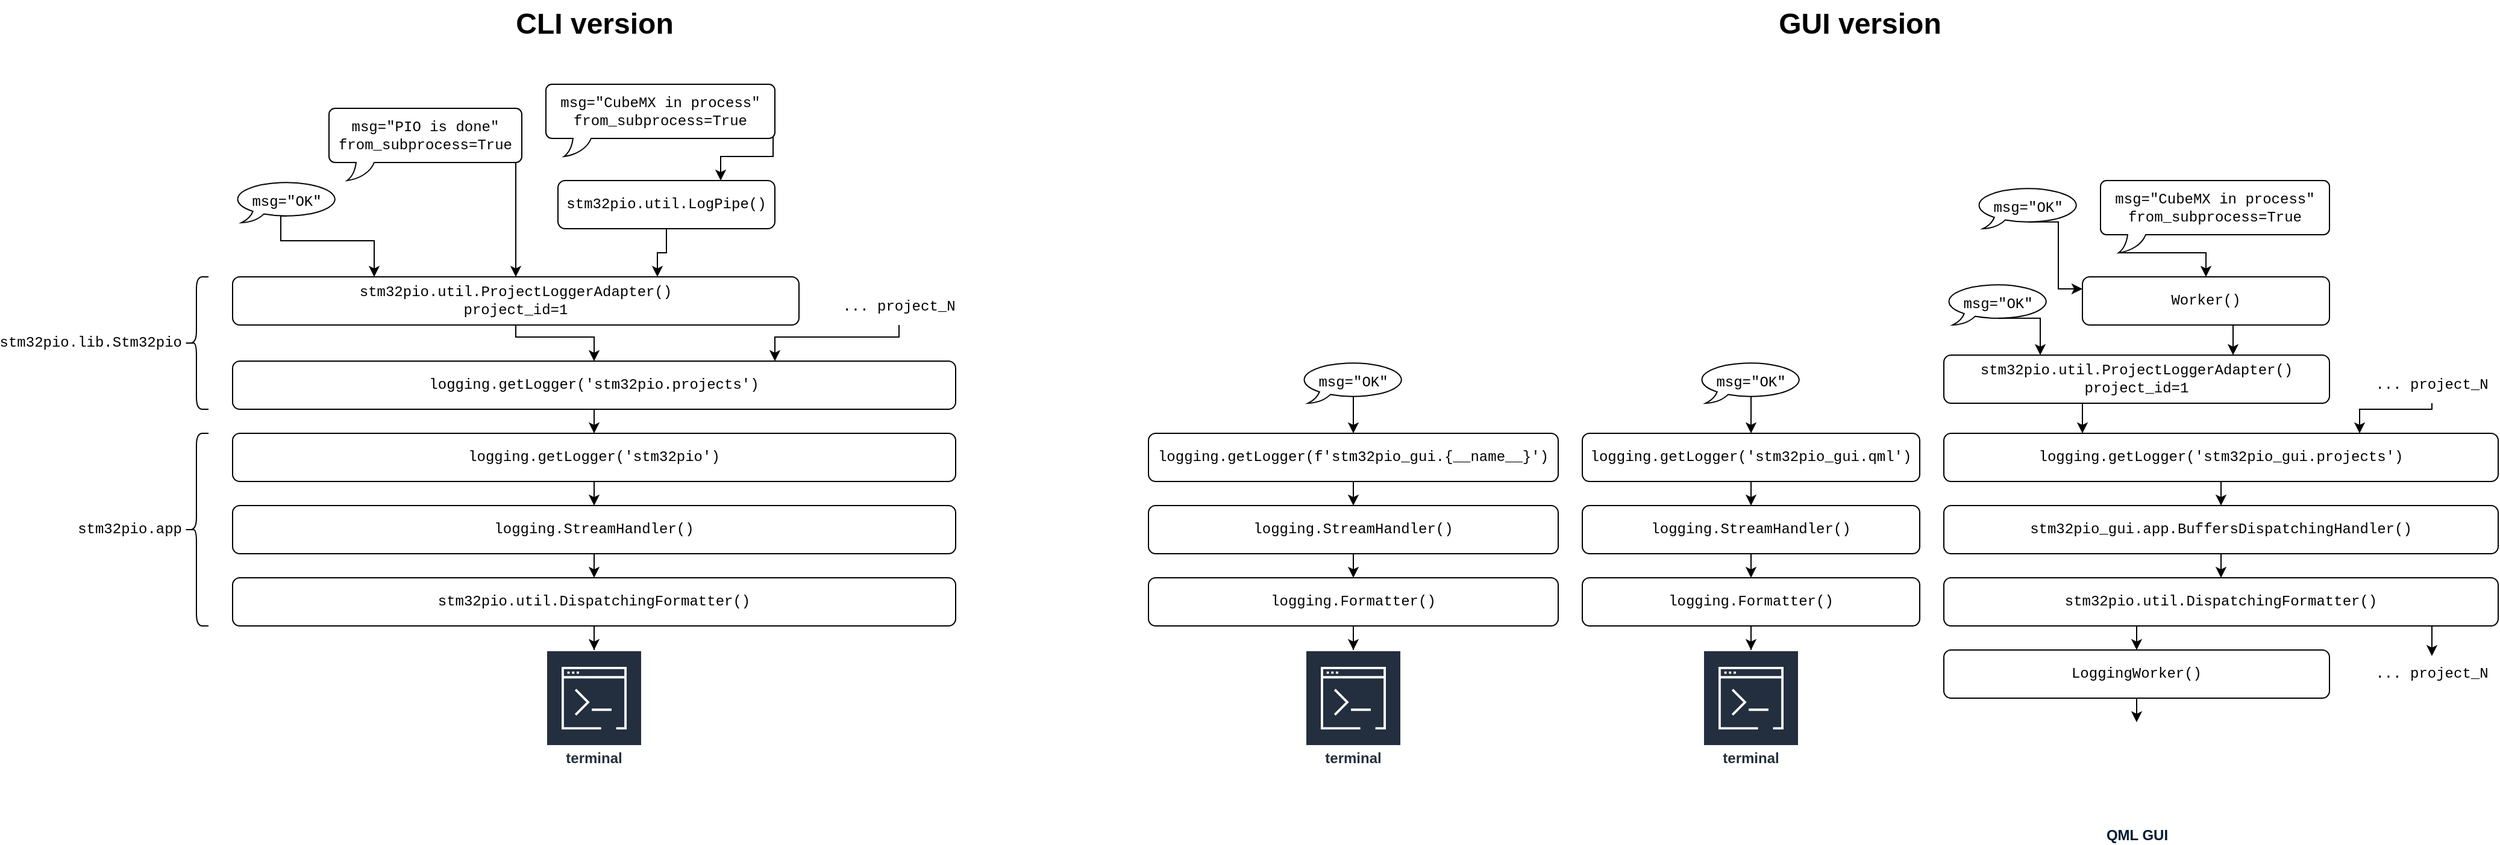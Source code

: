 <mxfile version="13.0.1" type="device"><diagram id="lKRTrCdrkXKAPuY9JuVQ" name="Page-1"><mxGraphModel dx="3192" dy="2767" grid="1" gridSize="10" guides="1" tooltips="1" connect="1" arrows="1" fold="1" page="1" pageScale="1" pageWidth="827" pageHeight="1169" math="0" shadow="0"><root><mxCell id="0"/><mxCell id="1" parent="0"/><mxCell id="uhL9RPPbgG9qmKqyArm9-20" style="edgeStyle=orthogonalEdgeStyle;rounded=0;orthogonalLoop=1;jettySize=auto;html=1;exitX=0.5;exitY=1;exitDx=0;exitDy=0;fontFamily=Courier New;" edge="1" parent="1" source="9kwXDk7FYOUB-aD_WriF-20" target="9kwXDk7FYOUB-aD_WriF-21"><mxGeometry relative="1" as="geometry"/></mxCell><mxCell id="9kwXDk7FYOUB-aD_WriF-21" value="terminal" style="outlineConnect=0;fontColor=#232F3E;gradientColor=none;strokeColor=#ffffff;fillColor=#232F3E;dashed=0;verticalLabelPosition=middle;verticalAlign=bottom;align=center;html=1;whiteSpace=wrap;fontSize=12;fontStyle=1;spacing=3;shape=mxgraph.aws4.productIcon;prIcon=mxgraph.aws4.command_line_interface;" parent="1" vertex="1"><mxGeometry x="380" y="110" width="80" height="100" as="geometry"/></mxCell><mxCell id="uhL9RPPbgG9qmKqyArm9-16" style="edgeStyle=orthogonalEdgeStyle;rounded=0;orthogonalLoop=1;jettySize=auto;html=1;exitX=0.5;exitY=1;exitDx=0;exitDy=0;entryX=0.5;entryY=0;entryDx=0;entryDy=0;fontFamily=Courier New;" edge="1" parent="1" source="9kwXDk7FYOUB-aD_WriF-23" target="9kwXDk7FYOUB-aD_WriF-22"><mxGeometry relative="1" as="geometry"><Array as="points"><mxPoint x="355" y="-150"/><mxPoint x="420" y="-150"/></Array></mxGeometry></mxCell><mxCell id="9kwXDk7FYOUB-aD_WriF-23" value="stm32pio.util.ProjectLoggerAdapter()&lt;br&gt;project_id=1" style="rounded=1;whiteSpace=wrap;html=1;fontFamily=Courier New;" parent="1" vertex="1"><mxGeometry x="120" y="-200" width="470" height="40" as="geometry"/></mxCell><mxCell id="uhL9RPPbgG9qmKqyArm9-13" style="edgeStyle=orthogonalEdgeStyle;rounded=0;orthogonalLoop=1;jettySize=auto;html=1;exitX=0.5;exitY=0.84;exitDx=0;exitDy=0;exitPerimeter=0;entryX=0.25;entryY=0;entryDx=0;entryDy=0;fontFamily=Courier New;" edge="1" parent="1" source="uhL9RPPbgG9qmKqyArm9-1" target="9kwXDk7FYOUB-aD_WriF-23"><mxGeometry relative="1" as="geometry"><Array as="points"><mxPoint x="160" y="-230"/><mxPoint x="238" y="-230"/></Array></mxGeometry></mxCell><mxCell id="uhL9RPPbgG9qmKqyArm9-1" value="msg=&quot;OK&quot;" style="whiteSpace=wrap;html=1;shape=mxgraph.basic.oval_callout;fontFamily=Courier New;verticalAlign=middle;" vertex="1" parent="1"><mxGeometry x="120" y="-280" width="90" height="35" as="geometry"/></mxCell><mxCell id="uhL9RPPbgG9qmKqyArm9-14" style="edgeStyle=orthogonalEdgeStyle;rounded=0;orthogonalLoop=1;jettySize=auto;html=1;exitX=0;exitY=0;exitDx=158.535;exitDy=43.535;exitPerimeter=0;entryX=0.5;entryY=0;entryDx=0;entryDy=0;fontFamily=Courier New;" edge="1" parent="1" source="uhL9RPPbgG9qmKqyArm9-3" target="9kwXDk7FYOUB-aD_WriF-23"><mxGeometry relative="1" as="geometry"><Array as="points"><mxPoint x="355" y="-296"/></Array></mxGeometry></mxCell><mxCell id="uhL9RPPbgG9qmKqyArm9-3" value="msg=&quot;PIO is done&quot;&lt;br&gt;from_subprocess=True" style="whiteSpace=wrap;html=1;shape=mxgraph.basic.roundRectCallout;dx=30;dy=15;size=5;boundedLbl=1;fontFamily=Courier New;" vertex="1" parent="1"><mxGeometry x="200" y="-340" width="160" height="60" as="geometry"/></mxCell><mxCell id="uhL9RPPbgG9qmKqyArm9-15" style="edgeStyle=orthogonalEdgeStyle;rounded=0;orthogonalLoop=1;jettySize=auto;html=1;exitX=0;exitY=0;exitDx=188.535;exitDy=43.535;exitPerimeter=0;entryX=0.75;entryY=0;entryDx=0;entryDy=0;fontFamily=Courier New;" edge="1" parent="1" source="uhL9RPPbgG9qmKqyArm9-4" target="uhL9RPPbgG9qmKqyArm9-6"><mxGeometry relative="1" as="geometry"><Array as="points"><mxPoint x="568" y="-300"/><mxPoint x="525" y="-300"/></Array></mxGeometry></mxCell><mxCell id="uhL9RPPbgG9qmKqyArm9-4" value="msg=&quot;CubeMX in process&quot;&lt;br&gt;from_subprocess=True" style="whiteSpace=wrap;html=1;shape=mxgraph.basic.roundRectCallout;dx=30;dy=15;size=5;boundedLbl=1;fontFamily=Courier New;" vertex="1" parent="1"><mxGeometry x="380" y="-360" width="190" height="60" as="geometry"/></mxCell><mxCell id="uhL9RPPbgG9qmKqyArm9-11" style="edgeStyle=orthogonalEdgeStyle;rounded=0;orthogonalLoop=1;jettySize=auto;html=1;exitX=0.5;exitY=1;exitDx=0;exitDy=0;entryX=0.75;entryY=0;entryDx=0;entryDy=0;fontFamily=Courier New;" edge="1" parent="1" source="uhL9RPPbgG9qmKqyArm9-6" target="9kwXDk7FYOUB-aD_WriF-23"><mxGeometry relative="1" as="geometry"/></mxCell><mxCell id="uhL9RPPbgG9qmKqyArm9-6" value="stm32pio.util.LogPipe()" style="rounded=1;whiteSpace=wrap;html=1;fontFamily=Courier New;" vertex="1" parent="1"><mxGeometry x="390" y="-280" width="180" height="40" as="geometry"/></mxCell><mxCell id="uhL9RPPbgG9qmKqyArm9-26" value="stm32pio.app" style="shape=curlyBracket;whiteSpace=wrap;html=1;rounded=1;fontFamily=Courier New;labelPosition=left;verticalLabelPosition=middle;align=right;verticalAlign=middle;" vertex="1" parent="1"><mxGeometry x="80" y="-70" width="20" height="160" as="geometry"/></mxCell><mxCell id="uhL9RPPbgG9qmKqyArm9-27" value="stm32pio.lib.Stm32pio" style="shape=curlyBracket;whiteSpace=wrap;html=1;rounded=1;fontFamily=Courier New;labelPosition=left;verticalLabelPosition=middle;align=right;verticalAlign=middle;" vertex="1" parent="1"><mxGeometry x="80" y="-200" width="20" height="110" as="geometry"/></mxCell><mxCell id="9kwXDk7FYOUB-aD_WriF-18" value="logging.getLogger('stm32pio')" style="rounded=1;whiteSpace=wrap;html=1;fontFamily=Courier New;" parent="1" vertex="1"><mxGeometry x="120" y="-70" width="600" height="40" as="geometry"/></mxCell><mxCell id="9kwXDk7FYOUB-aD_WriF-19" value="logging.StreamHandler()" style="rounded=1;whiteSpace=wrap;html=1;fontFamily=Courier New;" parent="1" vertex="1"><mxGeometry x="120" y="-10" width="600" height="40" as="geometry"/></mxCell><mxCell id="uhL9RPPbgG9qmKqyArm9-18" style="edgeStyle=orthogonalEdgeStyle;rounded=0;orthogonalLoop=1;jettySize=auto;html=1;exitX=0.5;exitY=1;exitDx=0;exitDy=0;entryX=0.5;entryY=0;entryDx=0;entryDy=0;fontFamily=Courier New;" edge="1" parent="1" source="9kwXDk7FYOUB-aD_WriF-18" target="9kwXDk7FYOUB-aD_WriF-19"><mxGeometry relative="1" as="geometry"/></mxCell><mxCell id="9kwXDk7FYOUB-aD_WriF-20" value="stm32pio.util.DispatchingFormatter()" style="rounded=1;whiteSpace=wrap;html=1;fontFamily=Courier New;" parent="1" vertex="1"><mxGeometry x="120" y="50" width="600" height="40" as="geometry"/></mxCell><mxCell id="uhL9RPPbgG9qmKqyArm9-19" style="edgeStyle=orthogonalEdgeStyle;rounded=0;orthogonalLoop=1;jettySize=auto;html=1;exitX=0.5;exitY=1;exitDx=0;exitDy=0;entryX=0.5;entryY=0;entryDx=0;entryDy=0;fontFamily=Courier New;" edge="1" parent="1" source="9kwXDk7FYOUB-aD_WriF-19" target="9kwXDk7FYOUB-aD_WriF-20"><mxGeometry relative="1" as="geometry"/></mxCell><mxCell id="uhL9RPPbgG9qmKqyArm9-17" style="edgeStyle=orthogonalEdgeStyle;rounded=0;orthogonalLoop=1;jettySize=auto;html=1;exitX=0.5;exitY=1;exitDx=0;exitDy=0;entryX=0.5;entryY=0;entryDx=0;entryDy=0;fontFamily=Courier New;" edge="1" parent="1" source="9kwXDk7FYOUB-aD_WriF-22" target="9kwXDk7FYOUB-aD_WriF-18"><mxGeometry relative="1" as="geometry"/></mxCell><mxCell id="9kwXDk7FYOUB-aD_WriF-22" value="logging.getLogger('stm32pio.projects')" style="rounded=1;whiteSpace=wrap;html=1;fontFamily=Courier New;" parent="1" vertex="1"><mxGeometry x="120" y="-130" width="600" height="40" as="geometry"/></mxCell><mxCell id="uhL9RPPbgG9qmKqyArm9-33" style="edgeStyle=orthogonalEdgeStyle;rounded=0;orthogonalLoop=1;jettySize=auto;html=1;exitX=0.5;exitY=1;exitDx=0;exitDy=0;entryX=0.75;entryY=0;entryDx=0;entryDy=0;fontFamily=Courier New;" edge="1" parent="1" source="uhL9RPPbgG9qmKqyArm9-32" target="9kwXDk7FYOUB-aD_WriF-22"><mxGeometry relative="1" as="geometry"><Array as="points"><mxPoint x="673" y="-150"/><mxPoint x="570" y="-150"/></Array></mxGeometry></mxCell><mxCell id="uhL9RPPbgG9qmKqyArm9-32" value="... project_N" style="text;html=1;strokeColor=none;fillColor=none;align=center;verticalAlign=middle;whiteSpace=wrap;rounded=0;fontFamily=Courier New;" vertex="1" parent="1"><mxGeometry x="618" y="-190" width="110" height="30" as="geometry"/></mxCell><mxCell id="uhL9RPPbgG9qmKqyArm9-55" style="edgeStyle=orthogonalEdgeStyle;rounded=0;orthogonalLoop=1;jettySize=auto;html=1;exitX=0.5;exitY=1;exitDx=0;exitDy=0;entryX=0.5;entryY=0;entryDx=0;entryDy=0;fontFamily=Courier New;" edge="1" parent="1" source="uhL9RPPbgG9qmKqyArm9-34" target="uhL9RPPbgG9qmKqyArm9-35"><mxGeometry relative="1" as="geometry"/></mxCell><mxCell id="uhL9RPPbgG9qmKqyArm9-34" value="logging.getLogger(f'stm32pio_gui.{__name__}')" style="rounded=1;whiteSpace=wrap;html=1;fontFamily=Courier New;" vertex="1" parent="1"><mxGeometry x="880" y="-70" width="340" height="40" as="geometry"/></mxCell><mxCell id="uhL9RPPbgG9qmKqyArm9-56" style="edgeStyle=orthogonalEdgeStyle;rounded=0;orthogonalLoop=1;jettySize=auto;html=1;exitX=0.5;exitY=1;exitDx=0;exitDy=0;entryX=0.5;entryY=0;entryDx=0;entryDy=0;fontFamily=Courier New;" edge="1" parent="1" source="uhL9RPPbgG9qmKqyArm9-35" target="uhL9RPPbgG9qmKqyArm9-36"><mxGeometry relative="1" as="geometry"/></mxCell><mxCell id="uhL9RPPbgG9qmKqyArm9-35" value="logging.StreamHandler()" style="rounded=1;whiteSpace=wrap;html=1;fontFamily=Courier New;" vertex="1" parent="1"><mxGeometry x="880" y="-10" width="340" height="40" as="geometry"/></mxCell><mxCell id="uhL9RPPbgG9qmKqyArm9-57" style="edgeStyle=orthogonalEdgeStyle;rounded=0;orthogonalLoop=1;jettySize=auto;html=1;exitX=0.5;exitY=1;exitDx=0;exitDy=0;fontFamily=Courier New;" edge="1" parent="1" source="uhL9RPPbgG9qmKqyArm9-36" target="uhL9RPPbgG9qmKqyArm9-37"><mxGeometry relative="1" as="geometry"/></mxCell><mxCell id="uhL9RPPbgG9qmKqyArm9-36" value="logging.Formatter()" style="rounded=1;whiteSpace=wrap;html=1;fontFamily=Courier New;" vertex="1" parent="1"><mxGeometry x="880" y="50" width="340" height="40" as="geometry"/></mxCell><mxCell id="uhL9RPPbgG9qmKqyArm9-37" value="terminal" style="outlineConnect=0;fontColor=#232F3E;gradientColor=none;strokeColor=#ffffff;fillColor=#232F3E;dashed=0;verticalLabelPosition=middle;verticalAlign=bottom;align=center;html=1;whiteSpace=wrap;fontSize=12;fontStyle=1;spacing=3;shape=mxgraph.aws4.productIcon;prIcon=mxgraph.aws4.command_line_interface;" vertex="1" parent="1"><mxGeometry x="1010" y="110" width="80" height="100" as="geometry"/></mxCell><mxCell id="uhL9RPPbgG9qmKqyArm9-58" style="edgeStyle=orthogonalEdgeStyle;rounded=0;orthogonalLoop=1;jettySize=auto;html=1;exitX=0.5;exitY=1;exitDx=0;exitDy=0;entryX=0.5;entryY=0;entryDx=0;entryDy=0;fontFamily=Courier New;" edge="1" parent="1" source="uhL9RPPbgG9qmKqyArm9-38" target="uhL9RPPbgG9qmKqyArm9-39"><mxGeometry relative="1" as="geometry"/></mxCell><mxCell id="uhL9RPPbgG9qmKqyArm9-38" value="logging.getLogger('stm32pio_gui.qml')" style="rounded=1;whiteSpace=wrap;html=1;fontFamily=Courier New;" vertex="1" parent="1"><mxGeometry x="1240" y="-70" width="280" height="40" as="geometry"/></mxCell><mxCell id="uhL9RPPbgG9qmKqyArm9-59" style="edgeStyle=orthogonalEdgeStyle;rounded=0;orthogonalLoop=1;jettySize=auto;html=1;exitX=0.5;exitY=1;exitDx=0;exitDy=0;entryX=0.5;entryY=0;entryDx=0;entryDy=0;fontFamily=Courier New;" edge="1" parent="1" source="uhL9RPPbgG9qmKqyArm9-39" target="uhL9RPPbgG9qmKqyArm9-40"><mxGeometry relative="1" as="geometry"/></mxCell><mxCell id="uhL9RPPbgG9qmKqyArm9-39" value="logging.StreamHandler()" style="rounded=1;whiteSpace=wrap;html=1;fontFamily=Courier New;" vertex="1" parent="1"><mxGeometry x="1240" y="-10" width="280" height="40" as="geometry"/></mxCell><mxCell id="uhL9RPPbgG9qmKqyArm9-60" style="edgeStyle=orthogonalEdgeStyle;rounded=0;orthogonalLoop=1;jettySize=auto;html=1;exitX=0.5;exitY=1;exitDx=0;exitDy=0;fontFamily=Courier New;" edge="1" parent="1" source="uhL9RPPbgG9qmKqyArm9-40" target="uhL9RPPbgG9qmKqyArm9-41"><mxGeometry relative="1" as="geometry"/></mxCell><mxCell id="uhL9RPPbgG9qmKqyArm9-40" value="logging.Formatter()" style="rounded=1;whiteSpace=wrap;html=1;fontFamily=Courier New;" vertex="1" parent="1"><mxGeometry x="1240" y="50" width="280" height="40" as="geometry"/></mxCell><mxCell id="uhL9RPPbgG9qmKqyArm9-41" value="terminal" style="outlineConnect=0;fontColor=#232F3E;gradientColor=none;strokeColor=#ffffff;fillColor=#232F3E;dashed=0;verticalLabelPosition=middle;verticalAlign=bottom;align=center;html=1;whiteSpace=wrap;fontSize=12;fontStyle=1;spacing=3;shape=mxgraph.aws4.productIcon;prIcon=mxgraph.aws4.command_line_interface;" vertex="1" parent="1"><mxGeometry x="1340" y="110" width="80" height="100" as="geometry"/></mxCell><mxCell id="uhL9RPPbgG9qmKqyArm9-80" style="edgeStyle=orthogonalEdgeStyle;rounded=0;orthogonalLoop=1;jettySize=auto;html=1;exitX=0.5;exitY=1;exitDx=0;exitDy=0;entryX=0.5;entryY=0;entryDx=0;entryDy=0;fontFamily=Courier New;" edge="1" parent="1" source="uhL9RPPbgG9qmKqyArm9-43" target="uhL9RPPbgG9qmKqyArm9-44"><mxGeometry relative="1" as="geometry"/></mxCell><mxCell id="uhL9RPPbgG9qmKqyArm9-43" value="logging.getLogger('stm32pio_gui.projects')" style="rounded=1;whiteSpace=wrap;html=1;fontFamily=Courier New;" vertex="1" parent="1"><mxGeometry x="1540" y="-70" width="460" height="40" as="geometry"/></mxCell><mxCell id="uhL9RPPbgG9qmKqyArm9-81" style="edgeStyle=orthogonalEdgeStyle;rounded=0;orthogonalLoop=1;jettySize=auto;html=1;exitX=0.5;exitY=1;exitDx=0;exitDy=0;entryX=0.5;entryY=0;entryDx=0;entryDy=0;fontFamily=Courier New;" edge="1" parent="1" source="uhL9RPPbgG9qmKqyArm9-44" target="uhL9RPPbgG9qmKqyArm9-45"><mxGeometry relative="1" as="geometry"/></mxCell><mxCell id="uhL9RPPbgG9qmKqyArm9-44" value="stm32pio_gui.app.BuffersDispatchingHandler()" style="rounded=1;whiteSpace=wrap;html=1;fontFamily=Courier New;" vertex="1" parent="1"><mxGeometry x="1540" y="-10" width="460" height="40" as="geometry"/></mxCell><mxCell id="uhL9RPPbgG9qmKqyArm9-82" style="edgeStyle=orthogonalEdgeStyle;rounded=0;orthogonalLoop=1;jettySize=auto;html=1;exitX=0.25;exitY=1;exitDx=0;exitDy=0;entryX=0.5;entryY=0;entryDx=0;entryDy=0;fontFamily=Courier New;" edge="1" parent="1" source="uhL9RPPbgG9qmKqyArm9-45" target="uhL9RPPbgG9qmKqyArm9-46"><mxGeometry relative="1" as="geometry"><Array as="points"><mxPoint x="1700" y="90"/></Array></mxGeometry></mxCell><mxCell id="uhL9RPPbgG9qmKqyArm9-84" style="edgeStyle=orthogonalEdgeStyle;rounded=0;orthogonalLoop=1;jettySize=auto;html=1;exitX=0.75;exitY=1;exitDx=0;exitDy=0;entryX=0.5;entryY=0;entryDx=0;entryDy=0;fontFamily=Courier New;" edge="1" parent="1" source="uhL9RPPbgG9qmKqyArm9-45" target="uhL9RPPbgG9qmKqyArm9-83"><mxGeometry relative="1" as="geometry"><Array as="points"><mxPoint x="1945" y="90"/></Array></mxGeometry></mxCell><mxCell id="uhL9RPPbgG9qmKqyArm9-45" value="stm32pio.util.DispatchingFormatter()" style="rounded=1;whiteSpace=wrap;html=1;fontFamily=Courier New;" vertex="1" parent="1"><mxGeometry x="1540" y="50" width="460" height="40" as="geometry"/></mxCell><mxCell id="uhL9RPPbgG9qmKqyArm9-86" style="edgeStyle=orthogonalEdgeStyle;rounded=0;orthogonalLoop=1;jettySize=auto;html=1;exitX=0.5;exitY=1;exitDx=0;exitDy=0;entryX=0.5;entryY=0;entryDx=0;entryDy=0;fontFamily=Courier New;" edge="1" parent="1" source="uhL9RPPbgG9qmKqyArm9-46" target="uhL9RPPbgG9qmKqyArm9-47"><mxGeometry relative="1" as="geometry"/></mxCell><mxCell id="uhL9RPPbgG9qmKqyArm9-46" value="LoggingWorker()" style="rounded=1;whiteSpace=wrap;html=1;fontFamily=Courier New;" vertex="1" parent="1"><mxGeometry x="1540" y="110" width="320" height="40" as="geometry"/></mxCell><mxCell id="uhL9RPPbgG9qmKqyArm9-47" value="QML GUI" style="shape=image;html=1;verticalAlign=top;verticalLabelPosition=bottom;labelBackgroundColor=#ffffff;imageAspect=0;aspect=fixed;image=https://cdn0.iconfinder.com/data/icons/small-n-flat/24/678106-window-layout-128.png;fontFamily=Helvetica;fontStyle=1;fontColor=#001933;" vertex="1" parent="1"><mxGeometry x="1660" y="170" width="80" height="80" as="geometry"/></mxCell><mxCell id="uhL9RPPbgG9qmKqyArm9-78" style="edgeStyle=orthogonalEdgeStyle;rounded=0;orthogonalLoop=1;jettySize=auto;html=1;exitX=0.5;exitY=1;exitDx=0;exitDy=0;entryX=0.25;entryY=0;entryDx=0;entryDy=0;fontFamily=Courier New;" edge="1" parent="1" source="uhL9RPPbgG9qmKqyArm9-48" target="uhL9RPPbgG9qmKqyArm9-43"><mxGeometry relative="1" as="geometry"><Array as="points"><mxPoint x="1655" y="-95"/></Array></mxGeometry></mxCell><mxCell id="uhL9RPPbgG9qmKqyArm9-48" value="stm32pio.util.ProjectLoggerAdapter()&lt;br&gt;project_id=1" style="rounded=1;whiteSpace=wrap;html=1;fontFamily=Courier New;" vertex="1" parent="1"><mxGeometry x="1540" y="-135" width="320" height="40" as="geometry"/></mxCell><mxCell id="uhL9RPPbgG9qmKqyArm9-76" style="edgeStyle=orthogonalEdgeStyle;rounded=0;orthogonalLoop=1;jettySize=auto;html=1;exitX=0.5;exitY=0.84;exitDx=0;exitDy=0;exitPerimeter=0;entryX=0.25;entryY=0;entryDx=0;entryDy=0;fontFamily=Courier New;" edge="1" parent="1" source="uhL9RPPbgG9qmKqyArm9-49" target="uhL9RPPbgG9qmKqyArm9-48"><mxGeometry relative="1" as="geometry"><Array as="points"><mxPoint x="1620" y="-166"/></Array></mxGeometry></mxCell><mxCell id="uhL9RPPbgG9qmKqyArm9-49" value="msg=&quot;OK&quot;" style="whiteSpace=wrap;html=1;shape=mxgraph.basic.oval_callout;fontFamily=Courier New;verticalAlign=middle;" vertex="1" parent="1"><mxGeometry x="1540" y="-195" width="90" height="35" as="geometry"/></mxCell><mxCell id="uhL9RPPbgG9qmKqyArm9-75" style="edgeStyle=orthogonalEdgeStyle;rounded=0;orthogonalLoop=1;jettySize=auto;html=1;exitX=0.5;exitY=1;exitDx=0;exitDy=0;entryX=0.75;entryY=0;entryDx=0;entryDy=0;fontFamily=Courier New;" edge="1" parent="1" source="uhL9RPPbgG9qmKqyArm9-52" target="uhL9RPPbgG9qmKqyArm9-48"><mxGeometry relative="1" as="geometry"/></mxCell><mxCell id="uhL9RPPbgG9qmKqyArm9-52" value="Worker()" style="rounded=1;whiteSpace=wrap;html=1;fontFamily=Courier New;" vertex="1" parent="1"><mxGeometry x="1655" y="-200" width="205" height="40" as="geometry"/></mxCell><mxCell id="uhL9RPPbgG9qmKqyArm9-67" style="edgeStyle=orthogonalEdgeStyle;rounded=0;orthogonalLoop=1;jettySize=auto;html=1;exitX=0;exitY=0;exitDx=15;exitDy=60;exitPerimeter=0;entryX=0.5;entryY=0;entryDx=0;entryDy=0;fontFamily=Courier New;" edge="1" parent="1" source="uhL9RPPbgG9qmKqyArm9-53" target="uhL9RPPbgG9qmKqyArm9-52"><mxGeometry relative="1" as="geometry"><Array as="points"><mxPoint x="1757" y="-220"/></Array></mxGeometry></mxCell><mxCell id="uhL9RPPbgG9qmKqyArm9-53" value="msg=&quot;CubeMX in process&quot;&lt;br&gt;from_subprocess=True" style="whiteSpace=wrap;html=1;shape=mxgraph.basic.roundRectCallout;dx=30;dy=15;size=5;boundedLbl=1;fontFamily=Courier New;" vertex="1" parent="1"><mxGeometry x="1670" y="-280" width="190" height="60" as="geometry"/></mxCell><mxCell id="uhL9RPPbgG9qmKqyArm9-69" style="edgeStyle=orthogonalEdgeStyle;rounded=0;orthogonalLoop=1;jettySize=auto;html=1;exitX=0.5;exitY=0.84;exitDx=0;exitDy=0;exitPerimeter=0;entryX=0;entryY=0.25;entryDx=0;entryDy=0;fontFamily=Courier New;" edge="1" parent="1" source="uhL9RPPbgG9qmKqyArm9-54" target="uhL9RPPbgG9qmKqyArm9-52"><mxGeometry relative="1" as="geometry"><Array as="points"><mxPoint x="1635" y="-246"/><mxPoint x="1635" y="-190"/></Array></mxGeometry></mxCell><mxCell id="uhL9RPPbgG9qmKqyArm9-54" value="msg=&quot;OK&quot;" style="whiteSpace=wrap;html=1;shape=mxgraph.basic.oval_callout;fontFamily=Courier New;verticalAlign=middle;" vertex="1" parent="1"><mxGeometry x="1565" y="-275" width="90" height="35" as="geometry"/></mxCell><mxCell id="uhL9RPPbgG9qmKqyArm9-62" style="edgeStyle=orthogonalEdgeStyle;rounded=0;orthogonalLoop=1;jettySize=auto;html=1;exitX=0.5;exitY=0.84;exitDx=0;exitDy=0;exitPerimeter=0;entryX=0.5;entryY=0;entryDx=0;entryDy=0;fontFamily=Courier New;" edge="1" parent="1" source="uhL9RPPbgG9qmKqyArm9-61" target="uhL9RPPbgG9qmKqyArm9-34"><mxGeometry relative="1" as="geometry"/></mxCell><mxCell id="uhL9RPPbgG9qmKqyArm9-61" value="msg=&quot;OK&quot;" style="whiteSpace=wrap;html=1;shape=mxgraph.basic.oval_callout;fontFamily=Courier New;verticalAlign=middle;" vertex="1" parent="1"><mxGeometry x="1005" y="-130" width="90" height="35" as="geometry"/></mxCell><mxCell id="uhL9RPPbgG9qmKqyArm9-64" style="edgeStyle=orthogonalEdgeStyle;rounded=0;orthogonalLoop=1;jettySize=auto;html=1;exitX=0.5;exitY=0.84;exitDx=0;exitDy=0;exitPerimeter=0;entryX=0.5;entryY=0;entryDx=0;entryDy=0;fontFamily=Courier New;" edge="1" parent="1" source="uhL9RPPbgG9qmKqyArm9-63" target="uhL9RPPbgG9qmKqyArm9-38"><mxGeometry relative="1" as="geometry"/></mxCell><mxCell id="uhL9RPPbgG9qmKqyArm9-63" value="msg=&quot;OK&quot;" style="whiteSpace=wrap;html=1;shape=mxgraph.basic.oval_callout;fontFamily=Courier New;verticalAlign=middle;" vertex="1" parent="1"><mxGeometry x="1335" y="-130" width="90" height="35" as="geometry"/></mxCell><mxCell id="uhL9RPPbgG9qmKqyArm9-79" style="edgeStyle=orthogonalEdgeStyle;rounded=0;orthogonalLoop=1;jettySize=auto;html=1;exitX=0.5;exitY=1;exitDx=0;exitDy=0;entryX=0.75;entryY=0;entryDx=0;entryDy=0;fontFamily=Courier New;" edge="1" parent="1" source="uhL9RPPbgG9qmKqyArm9-74" target="uhL9RPPbgG9qmKqyArm9-43"><mxGeometry relative="1" as="geometry"><Array as="points"><mxPoint x="1885" y="-90"/></Array></mxGeometry></mxCell><mxCell id="uhL9RPPbgG9qmKqyArm9-74" value="... project_N" style="text;html=1;strokeColor=none;fillColor=none;align=center;verticalAlign=middle;whiteSpace=wrap;rounded=0;fontFamily=Courier New;" vertex="1" parent="1"><mxGeometry x="1890" y="-125" width="110" height="30" as="geometry"/></mxCell><mxCell id="uhL9RPPbgG9qmKqyArm9-83" value="... project_N" style="text;html=1;strokeColor=none;fillColor=none;align=center;verticalAlign=middle;whiteSpace=wrap;rounded=0;fontFamily=Courier New;" vertex="1" parent="1"><mxGeometry x="1890" y="115" width="110" height="30" as="geometry"/></mxCell><mxCell id="uhL9RPPbgG9qmKqyArm9-87" value="CLI version" style="text;strokeColor=none;fillColor=none;html=1;fontSize=24;fontStyle=1;verticalAlign=middle;align=center;" vertex="1" parent="1"><mxGeometry x="370" y="-430" width="100" height="40" as="geometry"/></mxCell><mxCell id="uhL9RPPbgG9qmKqyArm9-88" value="GUI version" style="text;strokeColor=none;fillColor=none;html=1;fontSize=24;fontStyle=1;verticalAlign=middle;align=center;" vertex="1" parent="1"><mxGeometry x="1420" y="-430" width="100" height="40" as="geometry"/></mxCell></root></mxGraphModel></diagram></mxfile>